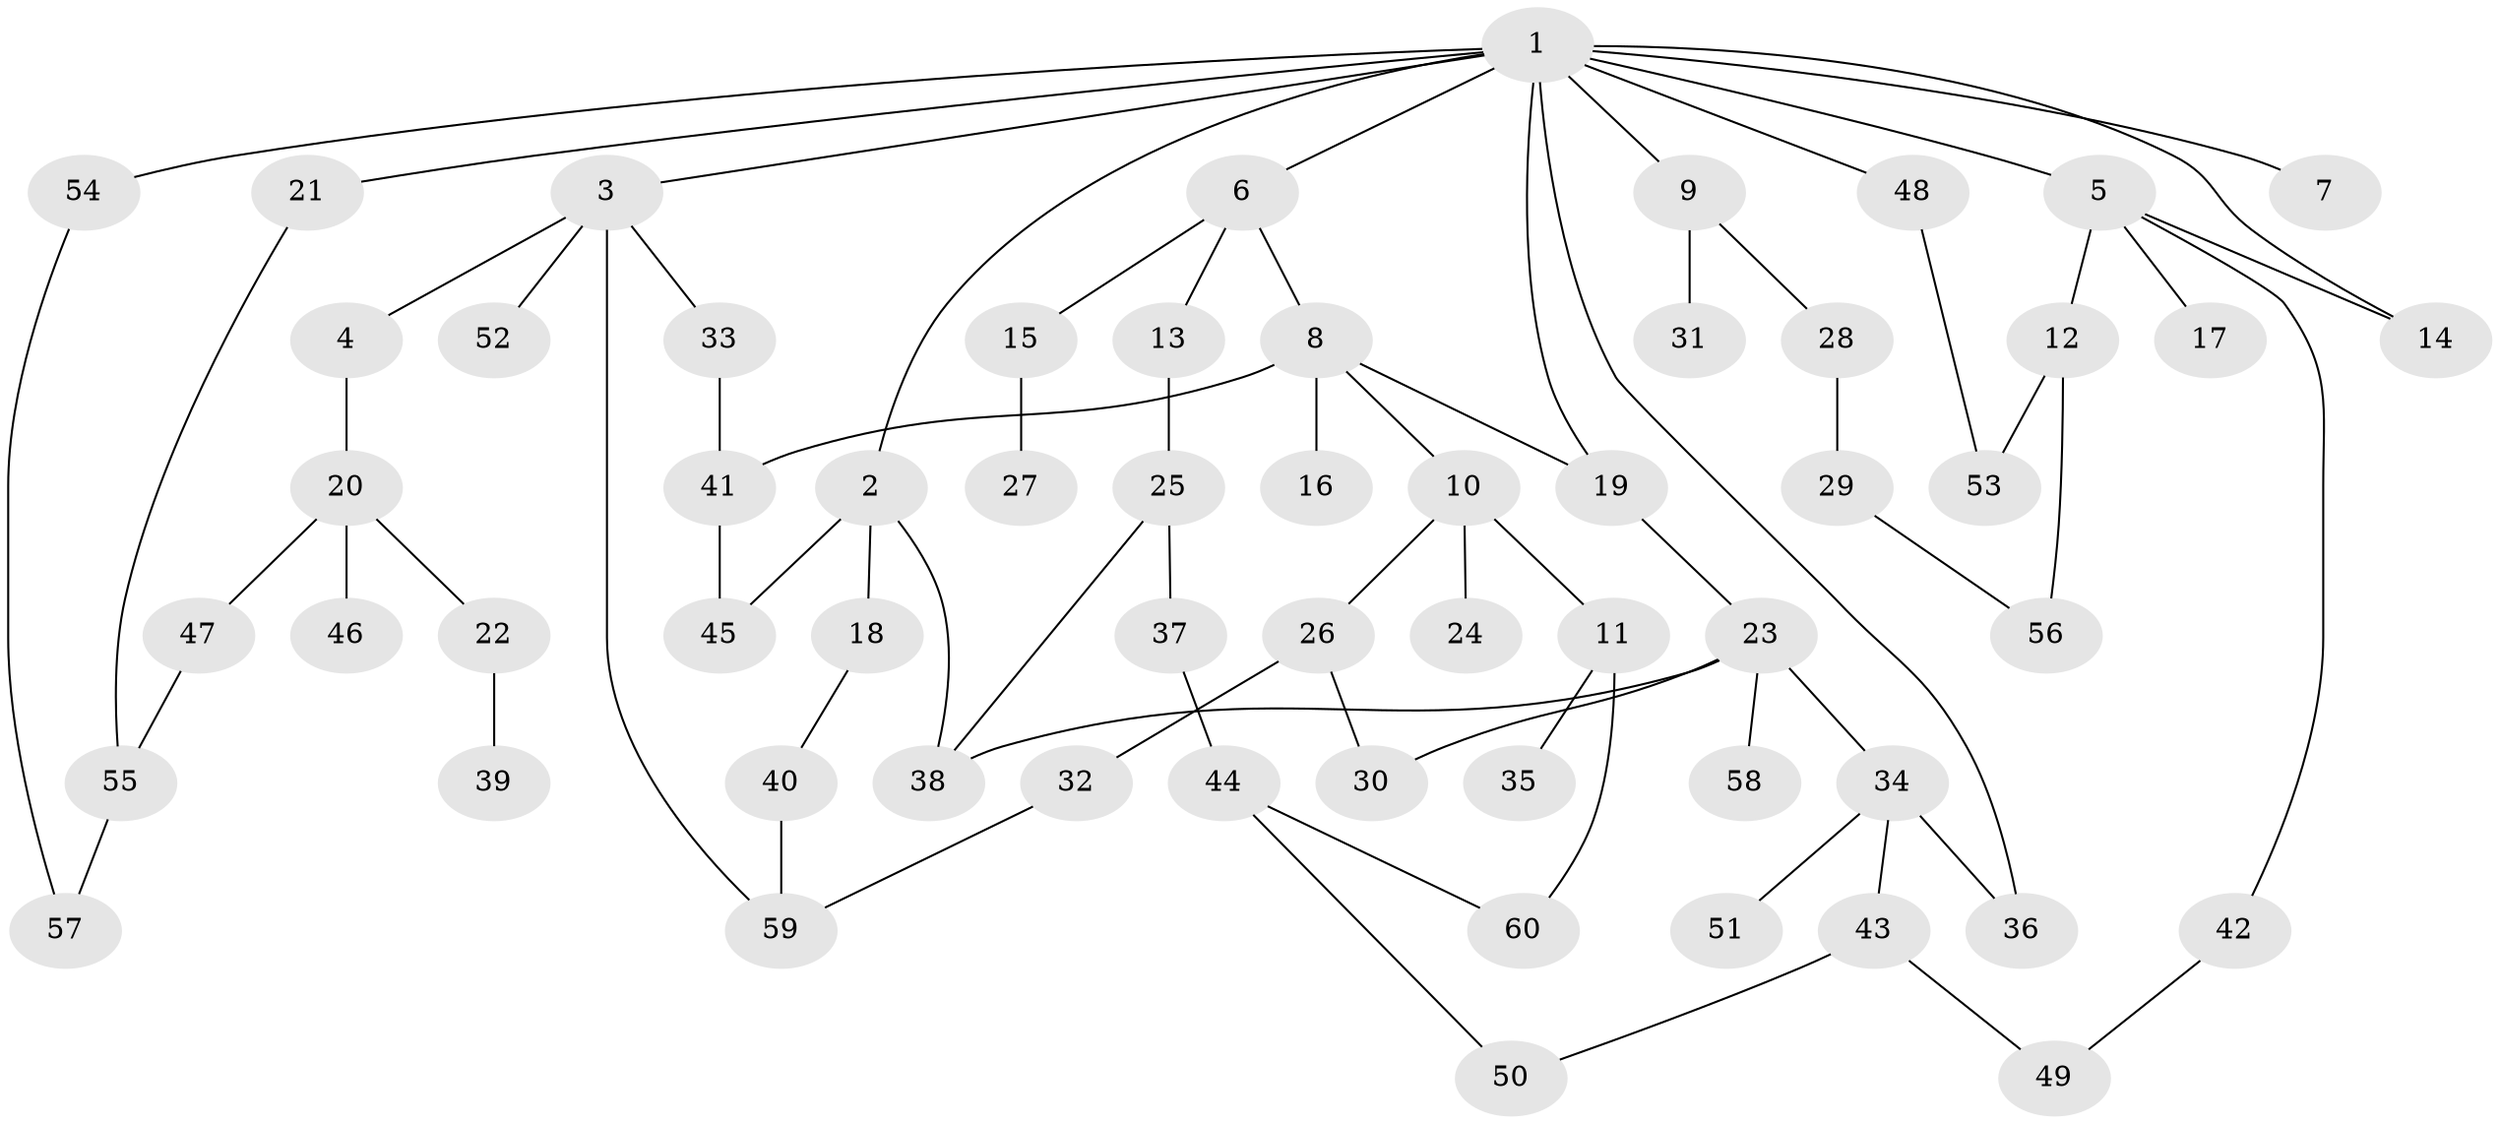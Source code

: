 // coarse degree distribution, {4: 0.1, 10: 0.03333333333333333, 3: 0.36666666666666664, 2: 0.36666666666666664, 1: 0.06666666666666667, 6: 0.03333333333333333, 5: 0.03333333333333333}
// Generated by graph-tools (version 1.1) at 2025/36/03/04/25 23:36:06]
// undirected, 60 vertices, 76 edges
graph export_dot {
  node [color=gray90,style=filled];
  1;
  2;
  3;
  4;
  5;
  6;
  7;
  8;
  9;
  10;
  11;
  12;
  13;
  14;
  15;
  16;
  17;
  18;
  19;
  20;
  21;
  22;
  23;
  24;
  25;
  26;
  27;
  28;
  29;
  30;
  31;
  32;
  33;
  34;
  35;
  36;
  37;
  38;
  39;
  40;
  41;
  42;
  43;
  44;
  45;
  46;
  47;
  48;
  49;
  50;
  51;
  52;
  53;
  54;
  55;
  56;
  57;
  58;
  59;
  60;
  1 -- 2;
  1 -- 3;
  1 -- 5;
  1 -- 6;
  1 -- 7;
  1 -- 9;
  1 -- 19;
  1 -- 21;
  1 -- 36;
  1 -- 48;
  1 -- 54;
  1 -- 14;
  2 -- 18;
  2 -- 38;
  2 -- 45;
  3 -- 4;
  3 -- 33;
  3 -- 52;
  3 -- 59;
  4 -- 20;
  5 -- 12;
  5 -- 14;
  5 -- 17;
  5 -- 42;
  6 -- 8;
  6 -- 13;
  6 -- 15;
  8 -- 10;
  8 -- 16;
  8 -- 41;
  8 -- 19;
  9 -- 28;
  9 -- 31;
  10 -- 11;
  10 -- 24;
  10 -- 26;
  11 -- 35;
  11 -- 60;
  12 -- 53;
  12 -- 56;
  13 -- 25;
  15 -- 27;
  18 -- 40;
  19 -- 23;
  20 -- 22;
  20 -- 46;
  20 -- 47;
  21 -- 55;
  22 -- 39;
  23 -- 30;
  23 -- 34;
  23 -- 58;
  23 -- 38;
  25 -- 37;
  25 -- 38;
  26 -- 32;
  26 -- 30;
  28 -- 29;
  29 -- 56;
  32 -- 59;
  33 -- 41;
  34 -- 43;
  34 -- 51;
  34 -- 36;
  37 -- 44;
  40 -- 59;
  41 -- 45;
  42 -- 49;
  43 -- 49;
  43 -- 50;
  44 -- 50;
  44 -- 60;
  47 -- 55;
  48 -- 53;
  54 -- 57;
  55 -- 57;
}
